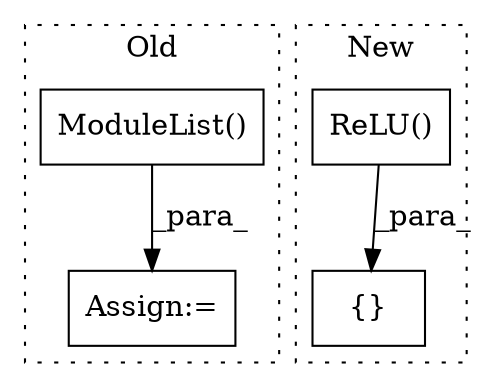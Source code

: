 digraph G {
subgraph cluster0 {
1 [label="ModuleList()" a="75" s="4151,4240" l="27,1" shape="box"];
4 [label="Assign:=" a="68" s="4148" l="3" shape="box"];
label = "Old";
style="dotted";
}
subgraph cluster1 {
2 [label="ReLU()" a="75" s="4340" l="9" shape="box"];
3 [label="{}" a="59" s="4304,4349" l="1,0" shape="box"];
label = "New";
style="dotted";
}
1 -> 4 [label="_para_"];
2 -> 3 [label="_para_"];
}